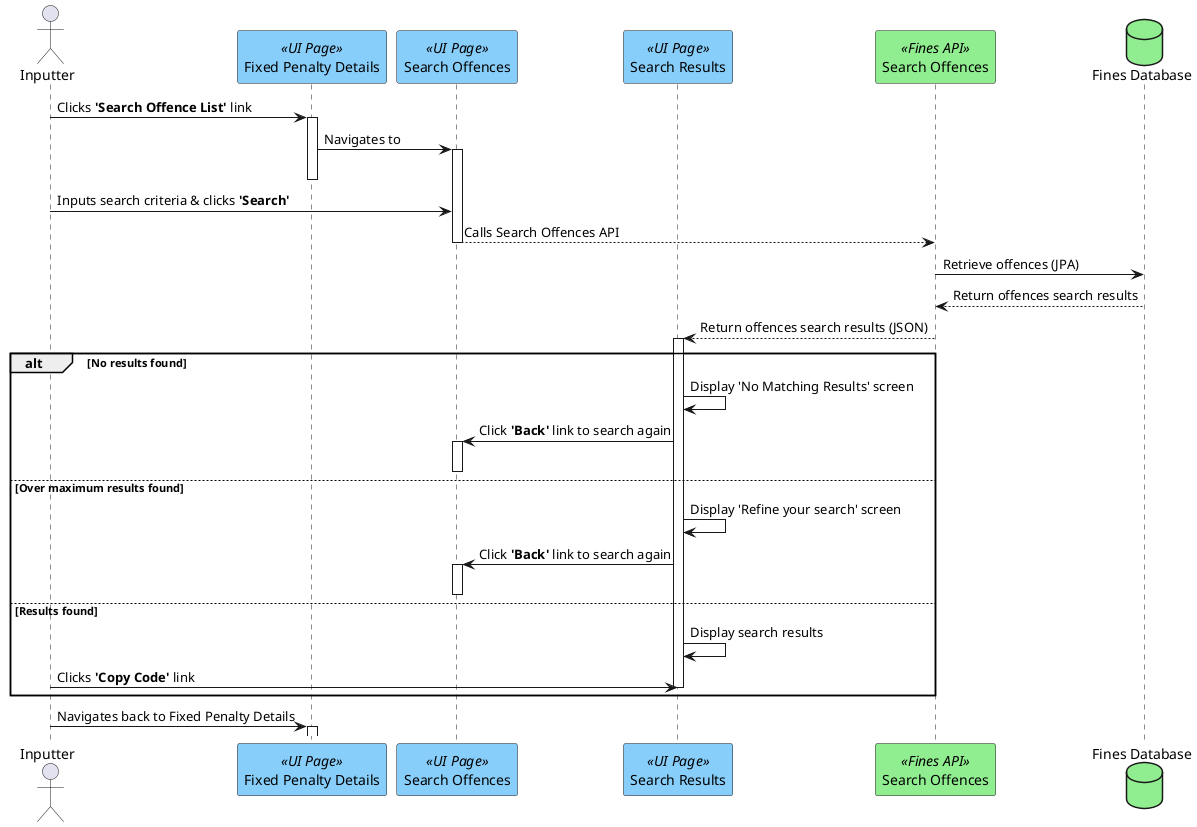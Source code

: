 @startuml

actor "Inputter" as user
participant "Fixed Penalty Details" as fixedPenaltyDetails <<UI Page>> #lightskyblue
participant "Search Offences" as searchOffences <<UI Page>> #lightskyblue
participant "Search Results" as searchResults <<UI Page>> #lightskyblue
participant "Search Offences" as getOffences <<Fines API>> #lightgreen
database "Fines Database" as db #lightgreen

user -> fixedPenaltyDetails++ : Clicks <b>'Search Offence List'</b> link
fixedPenaltyDetails-> searchOffences++: Navigates to
deactivate fixedPenaltyDetails

user -> searchOffences: Inputs search criteria & clicks <b>'Search'</b>
searchOffences--> getOffences : Calls Search Offences API
deactivate searchOffences

getOffences -> db : Retrieve offences (JPA)

db --> getOffences : Return offences search results

getOffences --> searchResults++ : Return offences search results (JSON)

alt No results found
    searchResults-> searchResults: Display 'No Matching Results' screen
    searchResults-> searchOffences++: Click <b>'Back'</b> link to search again
    searchOffences--
else Over maximum results found
    searchResults-> searchResults: Display 'Refine your search' screen
        searchResults-> searchOffences++: Click <b>'Back'</b> link to search again
        searchOffences--
else Results found
    searchResults-> searchResults: Display search results
    user -> searchResults: Clicks <b>'Copy Code'</b> link
    searchResults--
end
    user -> fixedPenaltyDetails++: Navigates back to Fixed Penalty Details


@enduml
